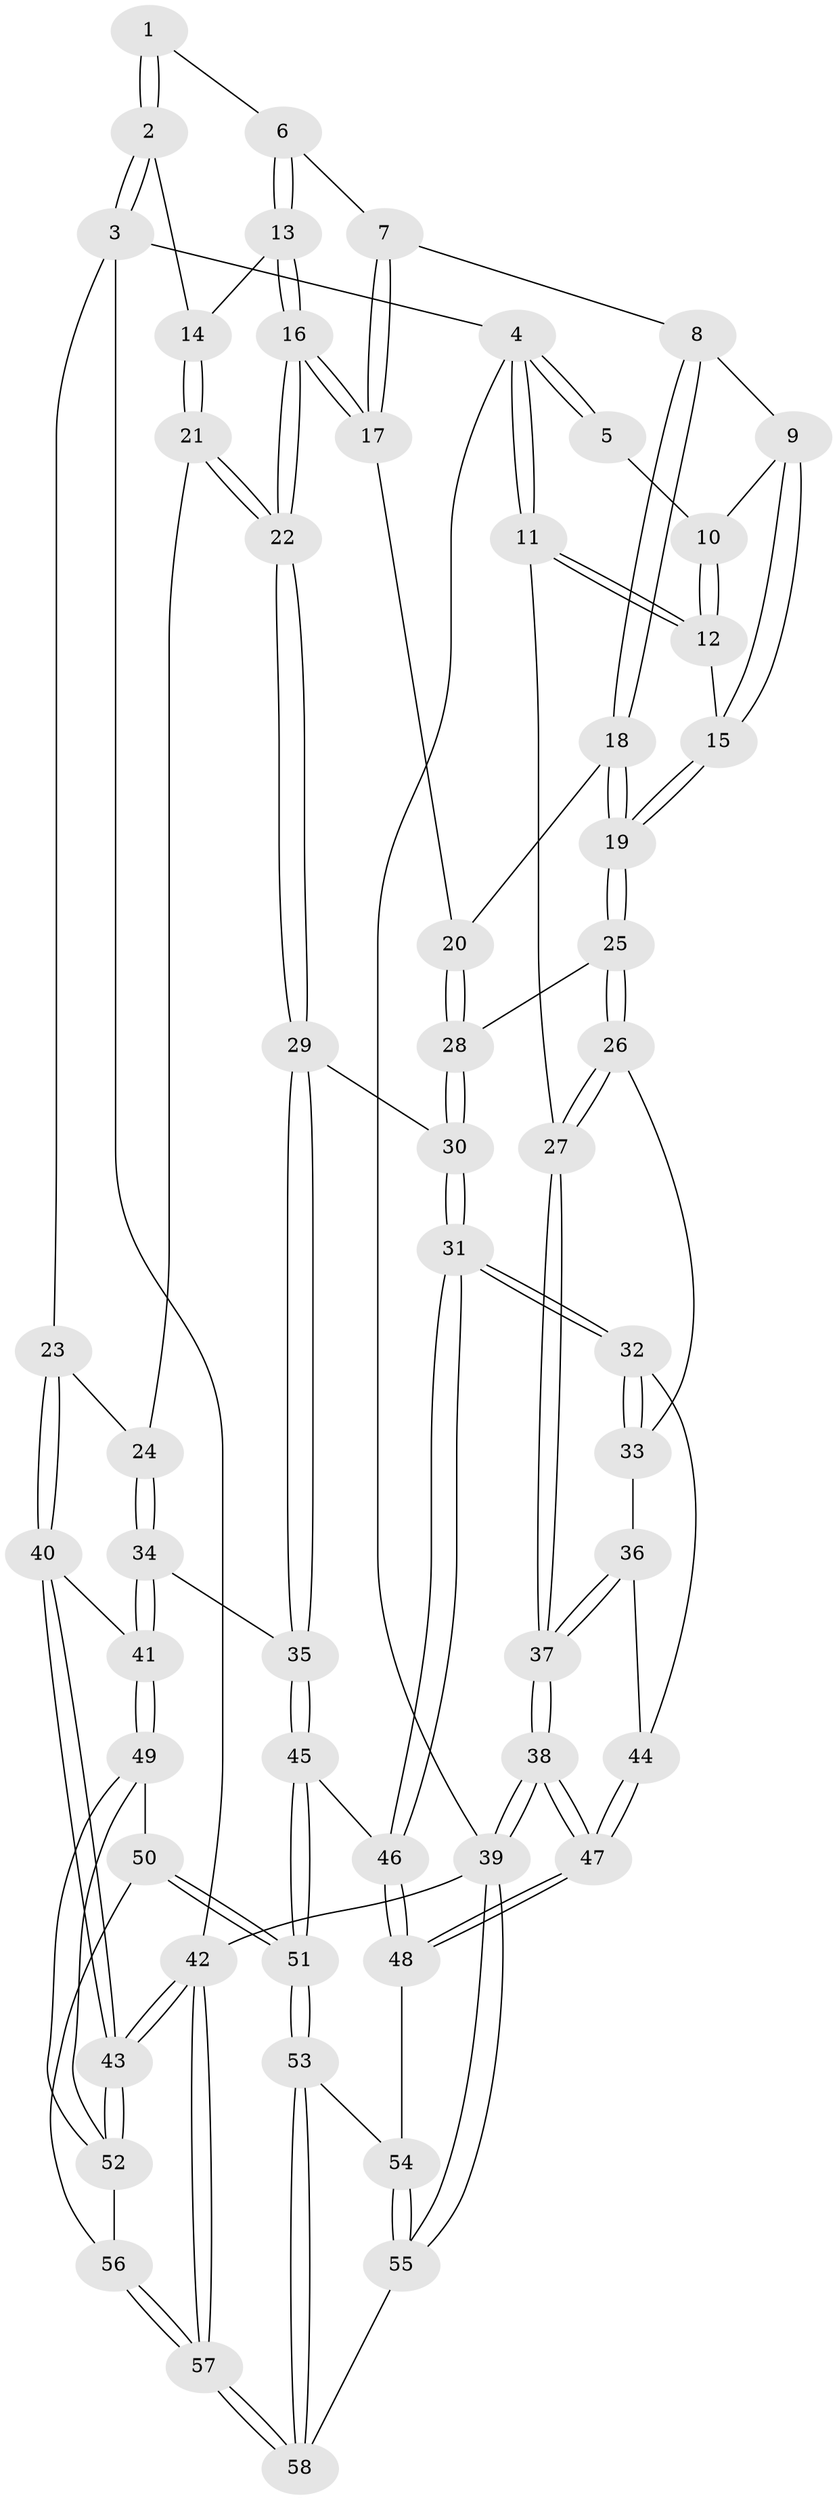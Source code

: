 // coarse degree distribution, {5: 0.325, 4: 0.375, 6: 0.225, 7: 0.05, 3: 0.025}
// Generated by graph-tools (version 1.1) at 2025/21/03/04/25 18:21:32]
// undirected, 58 vertices, 142 edges
graph export_dot {
graph [start="1"]
  node [color=gray90,style=filled];
  1 [pos="+0.4054328659910906+0"];
  2 [pos="+0.9966680254998022+0"];
  3 [pos="+1+0"];
  4 [pos="+0+0"];
  5 [pos="+0.23563742114953615+0"];
  6 [pos="+0.41671796333819416+0.01765761470279811"];
  7 [pos="+0.40935062032067204+0.0665144379501405"];
  8 [pos="+0.29819586168075024+0.15416041264572938"];
  9 [pos="+0.21378441382912747+0.06740803522439827"];
  10 [pos="+0.2006314895680799+0"];
  11 [pos="+0+0.19224598687731725"];
  12 [pos="+0.009633431173263516+0.1788005941469522"];
  13 [pos="+0.5814219024548267+0.14190055988363567"];
  14 [pos="+0.8605634998829291+0"];
  15 [pos="+0.15519129357030464+0.22008129107628882"];
  16 [pos="+0.532204852611591+0.23352203148654146"];
  17 [pos="+0.4557698757367046+0.21243504233982266"];
  18 [pos="+0.2957023887698604+0.1854689186334497"];
  19 [pos="+0.1885948236622058+0.2539789815681712"];
  20 [pos="+0.38720706336120186+0.2529949794595196"];
  21 [pos="+0.6588143066265278+0.3435241648928778"];
  22 [pos="+0.6116040710317581+0.3553073106240517"];
  23 [pos="+1+0.33213780105390944"];
  24 [pos="+0.7945795703781241+0.38550565248932955"];
  25 [pos="+0.20261396198838588+0.32147970183046315"];
  26 [pos="+0.14095672658502356+0.39529961385530993"];
  27 [pos="+0+0.2933721321224207"];
  28 [pos="+0.3430400554296614+0.3620013959174591"];
  29 [pos="+0.5318001490367703+0.4806283214423028"];
  30 [pos="+0.4031596513108939+0.47278071314308534"];
  31 [pos="+0.3137648605443527+0.5537564989200876"];
  32 [pos="+0.2654295062407972+0.5490613611815359"];
  33 [pos="+0.14238299109653882+0.41171539852994005"];
  34 [pos="+0.7579147858385747+0.5988177307759768"];
  35 [pos="+0.5643710136876268+0.5424034576242108"];
  36 [pos="+0.05442989747794206+0.5414737029680424"];
  37 [pos="+0+0.669609103337144"];
  38 [pos="+0+0.8973509563384371"];
  39 [pos="+0+1"];
  40 [pos="+1+0.5514448087694475"];
  41 [pos="+0.7647621228770319+0.6061585710475963"];
  42 [pos="+1+1"];
  43 [pos="+1+0.8397290199137192"];
  44 [pos="+0.22325900913430363+0.5708865469365874"];
  45 [pos="+0.5287289581927934+0.7526439633994884"];
  46 [pos="+0.3484456298079738+0.788638570528348"];
  47 [pos="+0.03923412963969186+0.8143870114949966"];
  48 [pos="+0.34794917941615927+0.7891887437596995"];
  49 [pos="+0.7632731988000246+0.7713609697196737"];
  50 [pos="+0.6669869617244497+0.8449738779787521"];
  51 [pos="+0.6572510742943491+0.8506320710421246"];
  52 [pos="+1+0.825976724743775"];
  53 [pos="+0.6326635406608031+1"];
  54 [pos="+0.35671301008265177+0.8531802261364179"];
  55 [pos="+0.29886731028100616+1"];
  56 [pos="+0.8125941295173915+0.9126510724738327"];
  57 [pos="+1+1"];
  58 [pos="+0.6407164645579432+1"];
  1 -- 2;
  1 -- 2;
  1 -- 6;
  2 -- 3;
  2 -- 3;
  2 -- 14;
  3 -- 4;
  3 -- 23;
  3 -- 42;
  4 -- 5;
  4 -- 5;
  4 -- 11;
  4 -- 11;
  4 -- 39;
  5 -- 10;
  6 -- 7;
  6 -- 13;
  6 -- 13;
  7 -- 8;
  7 -- 17;
  7 -- 17;
  8 -- 9;
  8 -- 18;
  8 -- 18;
  9 -- 10;
  9 -- 15;
  9 -- 15;
  10 -- 12;
  10 -- 12;
  11 -- 12;
  11 -- 12;
  11 -- 27;
  12 -- 15;
  13 -- 14;
  13 -- 16;
  13 -- 16;
  14 -- 21;
  14 -- 21;
  15 -- 19;
  15 -- 19;
  16 -- 17;
  16 -- 17;
  16 -- 22;
  16 -- 22;
  17 -- 20;
  18 -- 19;
  18 -- 19;
  18 -- 20;
  19 -- 25;
  19 -- 25;
  20 -- 28;
  20 -- 28;
  21 -- 22;
  21 -- 22;
  21 -- 24;
  22 -- 29;
  22 -- 29;
  23 -- 24;
  23 -- 40;
  23 -- 40;
  24 -- 34;
  24 -- 34;
  25 -- 26;
  25 -- 26;
  25 -- 28;
  26 -- 27;
  26 -- 27;
  26 -- 33;
  27 -- 37;
  27 -- 37;
  28 -- 30;
  28 -- 30;
  29 -- 30;
  29 -- 35;
  29 -- 35;
  30 -- 31;
  30 -- 31;
  31 -- 32;
  31 -- 32;
  31 -- 46;
  31 -- 46;
  32 -- 33;
  32 -- 33;
  32 -- 44;
  33 -- 36;
  34 -- 35;
  34 -- 41;
  34 -- 41;
  35 -- 45;
  35 -- 45;
  36 -- 37;
  36 -- 37;
  36 -- 44;
  37 -- 38;
  37 -- 38;
  38 -- 39;
  38 -- 39;
  38 -- 47;
  38 -- 47;
  39 -- 55;
  39 -- 55;
  39 -- 42;
  40 -- 41;
  40 -- 43;
  40 -- 43;
  41 -- 49;
  41 -- 49;
  42 -- 43;
  42 -- 43;
  42 -- 57;
  42 -- 57;
  43 -- 52;
  43 -- 52;
  44 -- 47;
  44 -- 47;
  45 -- 46;
  45 -- 51;
  45 -- 51;
  46 -- 48;
  46 -- 48;
  47 -- 48;
  47 -- 48;
  48 -- 54;
  49 -- 50;
  49 -- 52;
  49 -- 52;
  50 -- 51;
  50 -- 51;
  50 -- 56;
  51 -- 53;
  51 -- 53;
  52 -- 56;
  53 -- 54;
  53 -- 58;
  53 -- 58;
  54 -- 55;
  54 -- 55;
  55 -- 58;
  56 -- 57;
  56 -- 57;
  57 -- 58;
  57 -- 58;
}
